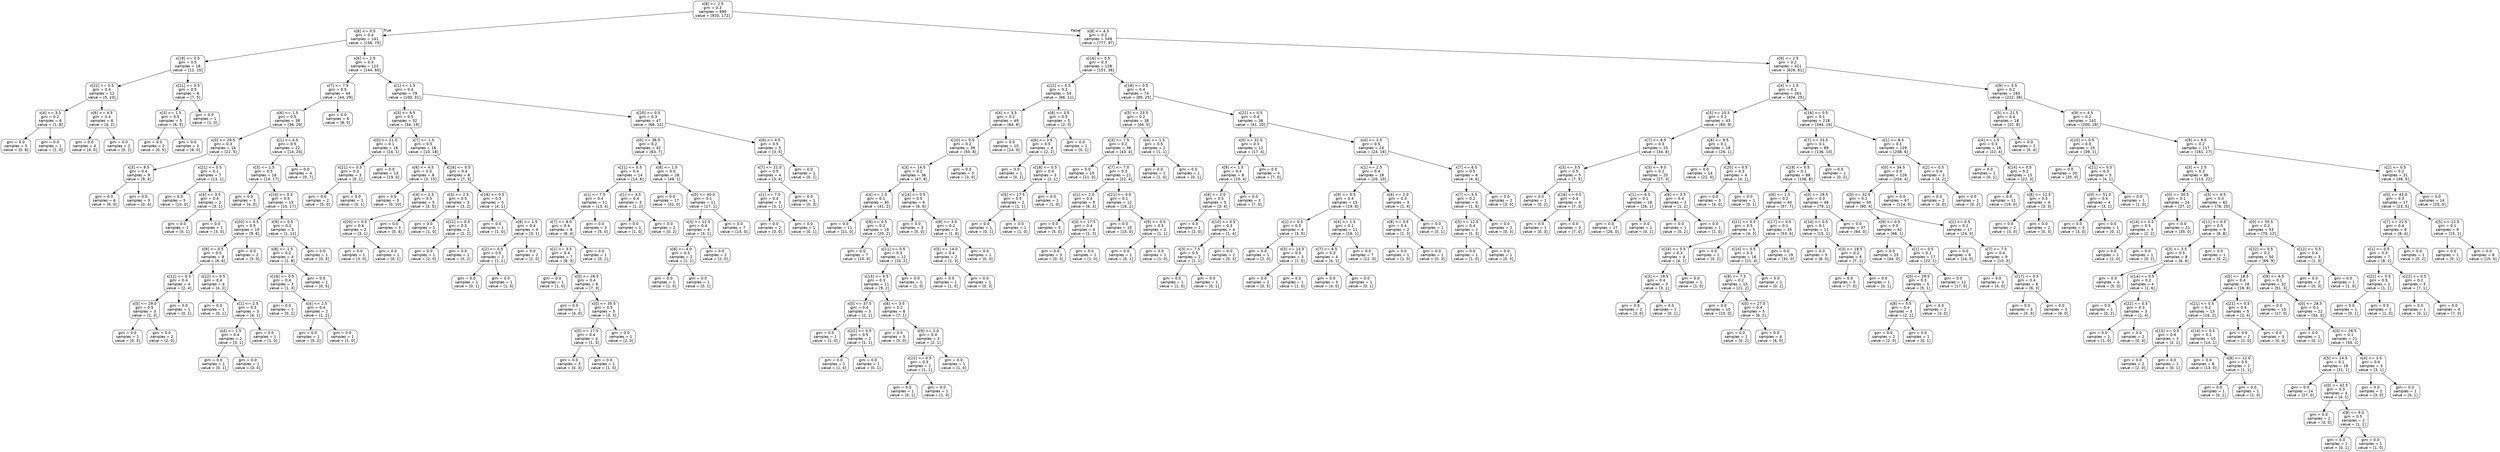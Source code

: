 digraph Tree {
node [shape=box, style="rounded", color="black", fontname="helvetica"] ;
edge [fontname="helvetica"] ;
0 [label="x[8] <= 2.5\ngini = 0.3\nsamples = 690\nvalue = [933, 172]"] ;
1 [label="x[8] <= 0.5\ngini = 0.4\nsamples = 141\nvalue = [156, 75]"] ;
0 -> 1 [labeldistance=2.5, labelangle=45, headlabel="True"] ;
2 [label="x[19] <= 0.5\ngini = 0.5\nsamples = 18\nvalue = [12, 15]"] ;
1 -> 2 ;
3 [label="x[22] <= 0.5\ngini = 0.4\nsamples = 12\nvalue = [5, 10]"] ;
2 -> 3 ;
4 [label="x[4] <= 3.5\ngini = 0.2\nsamples = 6\nvalue = [1, 8]"] ;
3 -> 4 ;
5 [label="gini = 0.0\nsamples = 5\nvalue = [0, 8]"] ;
4 -> 5 ;
6 [label="gini = 0.0\nsamples = 1\nvalue = [1, 0]"] ;
4 -> 6 ;
7 [label="x[6] <= 4.5\ngini = 0.4\nsamples = 6\nvalue = [4, 2]"] ;
3 -> 7 ;
8 [label="gini = 0.0\nsamples = 4\nvalue = [4, 0]"] ;
7 -> 8 ;
9 [label="gini = 0.0\nsamples = 2\nvalue = [0, 2]"] ;
7 -> 9 ;
10 [label="x[11] <= 0.5\ngini = 0.5\nsamples = 6\nvalue = [7, 5]"] ;
2 -> 10 ;
11 [label="x[3] <= 1.5\ngini = 0.5\nsamples = 5\nvalue = [6, 5]"] ;
10 -> 11 ;
12 [label="gini = 0.0\nsamples = 2\nvalue = [0, 5]"] ;
11 -> 12 ;
13 [label="gini = 0.0\nsamples = 3\nvalue = [6, 0]"] ;
11 -> 13 ;
14 [label="gini = 0.0\nsamples = 1\nvalue = [1, 0]"] ;
10 -> 14 ;
15 [label="x[6] <= 2.5\ngini = 0.4\nsamples = 123\nvalue = [144, 60]"] ;
1 -> 15 ;
16 [label="x[7] <= 7.5\ngini = 0.5\nsamples = 44\nvalue = [44, 29]"] ;
15 -> 16 ;
17 [label="x[6] <= 1.5\ngini = 0.5\nsamples = 38\nvalue = [36, 29]"] ;
16 -> 17 ;
18 [label="x[0] <= 29.5\ngini = 0.3\nsamples = 16\nvalue = [22, 5]"] ;
17 -> 18 ;
19 [label="x[3] <= 9.5\ngini = 0.4\nsamples = 9\nvalue = [9, 4]"] ;
18 -> 19 ;
20 [label="gini = 0.0\nsamples = 6\nvalue = [9, 0]"] ;
19 -> 20 ;
21 [label="gini = 0.0\nsamples = 3\nvalue = [0, 4]"] ;
19 -> 21 ;
22 [label="x[21] <= 0.5\ngini = 0.1\nsamples = 7\nvalue = [13, 1]"] ;
18 -> 22 ;
23 [label="gini = 0.0\nsamples = 5\nvalue = [10, 0]"] ;
22 -> 23 ;
24 [label="x[4] <= 3.5\ngini = 0.4\nsamples = 2\nvalue = [3, 1]"] ;
22 -> 24 ;
25 [label="gini = 0.0\nsamples = 1\nvalue = [0, 1]"] ;
24 -> 25 ;
26 [label="gini = 0.0\nsamples = 1\nvalue = [3, 0]"] ;
24 -> 26 ;
27 [label="x[1] <= 4.5\ngini = 0.5\nsamples = 22\nvalue = [14, 24]"] ;
17 -> 27 ;
28 [label="x[3] <= 1.5\ngini = 0.5\nsamples = 18\nvalue = [14, 17]"] ;
27 -> 28 ;
29 [label="gini = 0.0\nsamples = 3\nvalue = [4, 0]"] ;
28 -> 29 ;
30 [label="x[14] <= 0.5\ngini = 0.5\nsamples = 15\nvalue = [10, 17]"] ;
28 -> 30 ;
31 [label="x[20] <= 0.5\ngini = 0.5\nsamples = 10\nvalue = [9, 6]"] ;
30 -> 31 ;
32 [label="x[9] <= 0.5\ngini = 0.5\nsamples = 8\nvalue = [6, 6]"] ;
31 -> 32 ;
33 [label="x[12] <= 0.5\ngini = 0.4\nsamples = 4\nvalue = [2, 4]"] ;
32 -> 33 ;
34 [label="x[0] <= 29.0\ngini = 0.5\nsamples = 3\nvalue = [2, 3]"] ;
33 -> 34 ;
35 [label="gini = 0.0\nsamples = 1\nvalue = [0, 3]"] ;
34 -> 35 ;
36 [label="gini = 0.0\nsamples = 2\nvalue = [2, 0]"] ;
34 -> 36 ;
37 [label="gini = 0.0\nsamples = 1\nvalue = [0, 1]"] ;
33 -> 37 ;
38 [label="x[22] <= 0.5\ngini = 0.4\nsamples = 4\nvalue = [4, 2]"] ;
32 -> 38 ;
39 [label="gini = 0.0\nsamples = 1\nvalue = [0, 1]"] ;
38 -> 39 ;
40 [label="x[1] <= 2.5\ngini = 0.3\nsamples = 3\nvalue = [4, 1]"] ;
38 -> 40 ;
41 [label="x[4] <= 1.5\ngini = 0.4\nsamples = 2\nvalue = [3, 1]"] ;
40 -> 41 ;
42 [label="gini = 0.0\nsamples = 1\nvalue = [0, 1]"] ;
41 -> 42 ;
43 [label="gini = 0.0\nsamples = 1\nvalue = [3, 0]"] ;
41 -> 43 ;
44 [label="gini = 0.0\nsamples = 1\nvalue = [1, 0]"] ;
40 -> 44 ;
45 [label="gini = 0.0\nsamples = 2\nvalue = [3, 0]"] ;
31 -> 45 ;
46 [label="x[9] <= 0.5\ngini = 0.2\nsamples = 5\nvalue = [1, 11]"] ;
30 -> 46 ;
47 [label="x[8] <= 1.5\ngini = 0.2\nsamples = 4\nvalue = [1, 8]"] ;
46 -> 47 ;
48 [label="x[16] <= 0.5\ngini = 0.4\nsamples = 3\nvalue = [1, 3]"] ;
47 -> 48 ;
49 [label="gini = 0.0\nsamples = 1\nvalue = [0, 1]"] ;
48 -> 49 ;
50 [label="x[4] <= 2.5\ngini = 0.4\nsamples = 2\nvalue = [1, 2]"] ;
48 -> 50 ;
51 [label="gini = 0.0\nsamples = 1\nvalue = [0, 2]"] ;
50 -> 51 ;
52 [label="gini = 0.0\nsamples = 1\nvalue = [1, 0]"] ;
50 -> 52 ;
53 [label="gini = 0.0\nsamples = 1\nvalue = [0, 5]"] ;
47 -> 53 ;
54 [label="gini = 0.0\nsamples = 1\nvalue = [0, 3]"] ;
46 -> 54 ;
55 [label="gini = 0.0\nsamples = 4\nvalue = [0, 7]"] ;
27 -> 55 ;
56 [label="gini = 0.0\nsamples = 6\nvalue = [8, 0]"] ;
16 -> 56 ;
57 [label="x[1] <= 1.5\ngini = 0.4\nsamples = 79\nvalue = [100, 31]"] ;
15 -> 57 ;
58 [label="x[3] <= 9.5\ngini = 0.5\nsamples = 32\nvalue = [34, 19]"] ;
57 -> 58 ;
59 [label="x[0] <= 21.0\ngini = 0.1\nsamples = 16\nvalue = [24, 1]"] ;
58 -> 59 ;
60 [label="x[21] <= 0.5\ngini = 0.3\nsamples = 3\nvalue = [5, 1]"] ;
59 -> 60 ;
61 [label="gini = 0.0\nsamples = 2\nvalue = [5, 0]"] ;
60 -> 61 ;
62 [label="gini = 0.0\nsamples = 1\nvalue = [0, 1]"] ;
60 -> 62 ;
63 [label="gini = 0.0\nsamples = 13\nvalue = [19, 0]"] ;
59 -> 63 ;
64 [label="x[7] <= 1.5\ngini = 0.5\nsamples = 16\nvalue = [10, 18]"] ;
58 -> 64 ;
65 [label="x[6] <= 4.5\ngini = 0.3\nsamples = 8\nvalue = [3, 15]"] ;
64 -> 65 ;
66 [label="gini = 0.0\nsamples = 3\nvalue = [0, 10]"] ;
65 -> 66 ;
67 [label="x[4] <= 2.5\ngini = 0.5\nsamples = 5\nvalue = [3, 5]"] ;
65 -> 67 ;
68 [label="x[20] <= 0.5\ngini = 0.4\nsamples = 2\nvalue = [3, 1]"] ;
67 -> 68 ;
69 [label="gini = 0.0\nsamples = 1\nvalue = [3, 0]"] ;
68 -> 69 ;
70 [label="gini = 0.0\nsamples = 1\nvalue = [0, 1]"] ;
68 -> 70 ;
71 [label="gini = 0.0\nsamples = 3\nvalue = [0, 4]"] ;
67 -> 71 ;
72 [label="x[16] <= 0.5\ngini = 0.4\nsamples = 8\nvalue = [7, 3]"] ;
64 -> 72 ;
73 [label="x[4] <= 2.5\ngini = 0.5\nsamples = 3\nvalue = [3, 2]"] ;
72 -> 73 ;
74 [label="gini = 0.0\nsamples = 1\nvalue = [1, 0]"] ;
73 -> 74 ;
75 [label="x[21] <= 0.5\ngini = 0.5\nsamples = 2\nvalue = [2, 2]"] ;
73 -> 75 ;
76 [label="gini = 0.0\nsamples = 1\nvalue = [2, 0]"] ;
75 -> 76 ;
77 [label="gini = 0.0\nsamples = 1\nvalue = [0, 2]"] ;
75 -> 77 ;
78 [label="x[18] <= 0.5\ngini = 0.3\nsamples = 5\nvalue = [4, 1]"] ;
72 -> 78 ;
79 [label="gini = 0.0\nsamples = 1\nvalue = [1, 0]"] ;
78 -> 79 ;
80 [label="x[8] <= 1.5\ngini = 0.4\nsamples = 4\nvalue = [3, 1]"] ;
78 -> 80 ;
81 [label="x[2] <= 0.5\ngini = 0.5\nsamples = 2\nvalue = [1, 1]"] ;
80 -> 81 ;
82 [label="gini = 0.0\nsamples = 1\nvalue = [0, 1]"] ;
81 -> 82 ;
83 [label="gini = 0.0\nsamples = 1\nvalue = [1, 0]"] ;
81 -> 83 ;
84 [label="gini = 0.0\nsamples = 2\nvalue = [2, 0]"] ;
80 -> 84 ;
85 [label="x[20] <= 0.5\ngini = 0.3\nsamples = 47\nvalue = [66, 12]"] ;
57 -> 85 ;
86 [label="x[0] <= 36.5\ngini = 0.2\nsamples = 42\nvalue = [63, 7]"] ;
85 -> 86 ;
87 [label="x[21] <= 0.5\ngini = 0.4\nsamples = 14\nvalue = [14, 6]"] ;
86 -> 87 ;
88 [label="x[1] <= 7.5\ngini = 0.4\nsamples = 11\nvalue = [13, 4]"] ;
87 -> 88 ;
89 [label="x[7] <= 8.0\ngini = 0.4\nsamples = 8\nvalue = [8, 4]"] ;
88 -> 89 ;
90 [label="x[1] <= 3.5\ngini = 0.4\nsamples = 7\nvalue = [8, 3]"] ;
89 -> 90 ;
91 [label="gini = 0.0\nsamples = 1\nvalue = [1, 0]"] ;
90 -> 91 ;
92 [label="x[0] <= 26.5\ngini = 0.4\nsamples = 6\nvalue = [7, 3]"] ;
90 -> 92 ;
93 [label="gini = 0.0\nsamples = 1\nvalue = [4, 0]"] ;
92 -> 93 ;
94 [label="x[0] <= 35.5\ngini = 0.5\nsamples = 5\nvalue = [3, 3]"] ;
92 -> 94 ;
95 [label="x[5] <= 17.5\ngini = 0.4\nsamples = 4\nvalue = [1, 3]"] ;
94 -> 95 ;
96 [label="gini = 0.0\nsamples = 3\nvalue = [0, 3]"] ;
95 -> 96 ;
97 [label="gini = 0.0\nsamples = 1\nvalue = [1, 0]"] ;
95 -> 97 ;
98 [label="gini = 0.0\nsamples = 1\nvalue = [2, 0]"] ;
94 -> 98 ;
99 [label="gini = 0.0\nsamples = 1\nvalue = [0, 1]"] ;
89 -> 99 ;
100 [label="gini = 0.0\nsamples = 3\nvalue = [5, 0]"] ;
88 -> 100 ;
101 [label="x[1] <= 4.5\ngini = 0.4\nsamples = 3\nvalue = [1, 2]"] ;
87 -> 101 ;
102 [label="gini = 0.0\nsamples = 1\nvalue = [1, 0]"] ;
101 -> 102 ;
103 [label="gini = 0.0\nsamples = 2\nvalue = [0, 2]"] ;
101 -> 103 ;
104 [label="x[8] <= 1.5\ngini = 0.0\nsamples = 28\nvalue = [49, 1]"] ;
86 -> 104 ;
105 [label="gini = 0.0\nsamples = 17\nvalue = [32, 0]"] ;
104 -> 105 ;
106 [label="x[0] <= 40.0\ngini = 0.1\nsamples = 11\nvalue = [17, 1]"] ;
104 -> 106 ;
107 [label="x[3] <= 12.5\ngini = 0.4\nsamples = 4\nvalue = [3, 1]"] ;
106 -> 107 ;
108 [label="x[6] <= 4.0\ngini = 0.5\nsamples = 2\nvalue = [1, 1]"] ;
107 -> 108 ;
109 [label="gini = 0.0\nsamples = 1\nvalue = [1, 0]"] ;
108 -> 109 ;
110 [label="gini = 0.0\nsamples = 1\nvalue = [0, 1]"] ;
108 -> 110 ;
111 [label="gini = 0.0\nsamples = 2\nvalue = [2, 0]"] ;
107 -> 111 ;
112 [label="gini = 0.0\nsamples = 7\nvalue = [14, 0]"] ;
106 -> 112 ;
113 [label="x[6] <= 4.5\ngini = 0.5\nsamples = 5\nvalue = [3, 5]"] ;
85 -> 113 ;
114 [label="x[7] <= 21.0\ngini = 0.5\nsamples = 4\nvalue = [3, 4]"] ;
113 -> 114 ;
115 [label="x[1] <= 7.0\ngini = 0.4\nsamples = 3\nvalue = [3, 1]"] ;
114 -> 115 ;
116 [label="gini = 0.0\nsamples = 2\nvalue = [3, 0]"] ;
115 -> 116 ;
117 [label="gini = 0.0\nsamples = 1\nvalue = [0, 1]"] ;
115 -> 117 ;
118 [label="gini = 0.0\nsamples = 1\nvalue = [0, 3]"] ;
114 -> 118 ;
119 [label="gini = 0.0\nsamples = 1\nvalue = [0, 1]"] ;
113 -> 119 ;
120 [label="x[8] <= 4.5\ngini = 0.2\nsamples = 549\nvalue = [777, 97]"] ;
0 -> 120 [labeldistance=2.5, labelangle=-45, headlabel="False"] ;
121 [label="x[16] <= 0.5\ngini = 0.3\nsamples = 128\nvalue = [151, 36]"] ;
120 -> 121 ;
122 [label="x[12] <= 0.5\ngini = 0.2\nsamples = 54\nvalue = [66, 11]"] ;
121 -> 122 ;
123 [label="x[4] <= 3.5\ngini = 0.2\nsamples = 49\nvalue = [64, 8]"] ;
122 -> 123 ;
124 [label="x[10] <= 0.5\ngini = 0.2\nsamples = 39\nvalue = [50, 8]"] ;
123 -> 124 ;
125 [label="x[3] <= 14.5\ngini = 0.2\nsamples = 36\nvalue = [47, 8]"] ;
124 -> 125 ;
126 [label="x[4] <= 1.5\ngini = 0.1\nsamples = 30\nvalue = [41, 2]"] ;
125 -> 126 ;
127 [label="gini = 0.0\nsamples = 11\nvalue = [21, 0]"] ;
126 -> 127 ;
128 [label="x[9] <= 0.5\ngini = 0.2\nsamples = 19\nvalue = [20, 2]"] ;
126 -> 128 ;
129 [label="gini = 0.0\nsamples = 7\nvalue = [10, 0]"] ;
128 -> 129 ;
130 [label="x[11] <= 0.5\ngini = 0.3\nsamples = 12\nvalue = [10, 2]"] ;
128 -> 130 ;
131 [label="x[13] <= 0.5\ngini = 0.3\nsamples = 11\nvalue = [9, 2]"] ;
130 -> 131 ;
132 [label="x[0] <= 37.5\ngini = 0.4\nsamples = 3\nvalue = [2, 1]"] ;
131 -> 132 ;
133 [label="gini = 0.0\nsamples = 1\nvalue = [1, 0]"] ;
132 -> 133 ;
134 [label="x[22] <= 0.5\ngini = 0.5\nsamples = 2\nvalue = [1, 1]"] ;
132 -> 134 ;
135 [label="gini = 0.0\nsamples = 1\nvalue = [1, 0]"] ;
134 -> 135 ;
136 [label="gini = 0.0\nsamples = 1\nvalue = [0, 1]"] ;
134 -> 136 ;
137 [label="x[6] <= 3.5\ngini = 0.2\nsamples = 8\nvalue = [7, 1]"] ;
131 -> 137 ;
138 [label="gini = 0.0\nsamples = 5\nvalue = [5, 0]"] ;
137 -> 138 ;
139 [label="x[9] <= 2.0\ngini = 0.4\nsamples = 3\nvalue = [2, 1]"] ;
137 -> 139 ;
140 [label="x[22] <= 0.5\ngini = 0.5\nsamples = 2\nvalue = [1, 1]"] ;
139 -> 140 ;
141 [label="gini = 0.0\nsamples = 1\nvalue = [0, 1]"] ;
140 -> 141 ;
142 [label="gini = 0.0\nsamples = 1\nvalue = [1, 0]"] ;
140 -> 142 ;
143 [label="gini = 0.0\nsamples = 1\nvalue = [1, 0]"] ;
139 -> 143 ;
144 [label="gini = 0.0\nsamples = 1\nvalue = [1, 0]"] ;
130 -> 144 ;
145 [label="x[14] <= 0.5\ngini = 0.5\nsamples = 6\nvalue = [6, 6]"] ;
125 -> 145 ;
146 [label="gini = 0.0\nsamples = 3\nvalue = [5, 0]"] ;
145 -> 146 ;
147 [label="x[8] <= 3.5\ngini = 0.2\nsamples = 3\nvalue = [1, 6]"] ;
145 -> 147 ;
148 [label="x[5] <= 14.0\ngini = 0.4\nsamples = 2\nvalue = [1, 3]"] ;
147 -> 148 ;
149 [label="gini = 0.0\nsamples = 1\nvalue = [1, 0]"] ;
148 -> 149 ;
150 [label="gini = 0.0\nsamples = 1\nvalue = [0, 3]"] ;
148 -> 150 ;
151 [label="gini = 0.0\nsamples = 1\nvalue = [0, 3]"] ;
147 -> 151 ;
152 [label="gini = 0.0\nsamples = 3\nvalue = [3, 0]"] ;
124 -> 152 ;
153 [label="gini = 0.0\nsamples = 10\nvalue = [14, 0]"] ;
123 -> 153 ;
154 [label="x[8] <= 3.5\ngini = 0.5\nsamples = 5\nvalue = [2, 3]"] ;
122 -> 154 ;
155 [label="x[6] <= 3.5\ngini = 0.5\nsamples = 4\nvalue = [2, 2]"] ;
154 -> 155 ;
156 [label="gini = 0.0\nsamples = 1\nvalue = [0, 1]"] ;
155 -> 156 ;
157 [label="x[18] <= 0.5\ngini = 0.4\nsamples = 3\nvalue = [2, 1]"] ;
155 -> 157 ;
158 [label="x[5] <= 17.5\ngini = 0.5\nsamples = 2\nvalue = [1, 1]"] ;
157 -> 158 ;
159 [label="gini = 0.0\nsamples = 1\nvalue = [0, 1]"] ;
158 -> 159 ;
160 [label="gini = 0.0\nsamples = 1\nvalue = [1, 0]"] ;
158 -> 160 ;
161 [label="gini = 0.0\nsamples = 1\nvalue = [1, 0]"] ;
157 -> 161 ;
162 [label="gini = 0.0\nsamples = 1\nvalue = [0, 1]"] ;
154 -> 162 ;
163 [label="x[18] <= 0.5\ngini = 0.4\nsamples = 74\nvalue = [85, 25]"] ;
121 -> 163 ;
164 [label="x[5] <= 23.0\ngini = 0.2\nsamples = 38\nvalue = [44, 5]"] ;
163 -> 164 ;
165 [label="x[3] <= 7.5\ngini = 0.2\nsamples = 36\nvalue = [43, 4]"] ;
164 -> 165 ;
166 [label="gini = 0.0\nsamples = 15\nvalue = [21, 0]"] ;
165 -> 166 ;
167 [label="x[7] <= 7.0\ngini = 0.3\nsamples = 21\nvalue = [22, 4]"] ;
165 -> 167 ;
168 [label="x[1] <= 2.0\ngini = 0.4\nsamples = 9\nvalue = [6, 3]"] ;
167 -> 168 ;
169 [label="gini = 0.0\nsamples = 5\nvalue = [5, 0]"] ;
168 -> 169 ;
170 [label="x[3] <= 17.5\ngini = 0.4\nsamples = 4\nvalue = [1, 3]"] ;
168 -> 170 ;
171 [label="gini = 0.0\nsamples = 3\nvalue = [0, 3]"] ;
170 -> 171 ;
172 [label="gini = 0.0\nsamples = 1\nvalue = [1, 0]"] ;
170 -> 172 ;
173 [label="x[21] <= 0.5\ngini = 0.1\nsamples = 12\nvalue = [16, 1]"] ;
167 -> 173 ;
174 [label="gini = 0.0\nsamples = 10\nvalue = [15, 0]"] ;
173 -> 174 ;
175 [label="x[9] <= 0.5\ngini = 0.5\nsamples = 2\nvalue = [1, 1]"] ;
173 -> 175 ;
176 [label="gini = 0.0\nsamples = 1\nvalue = [0, 1]"] ;
175 -> 176 ;
177 [label="gini = 0.0\nsamples = 1\nvalue = [1, 0]"] ;
175 -> 177 ;
178 [label="x[4] <= 1.5\ngini = 0.5\nsamples = 2\nvalue = [1, 1]"] ;
164 -> 178 ;
179 [label="gini = 0.0\nsamples = 1\nvalue = [1, 0]"] ;
178 -> 179 ;
180 [label="gini = 0.0\nsamples = 1\nvalue = [0, 1]"] ;
178 -> 180 ;
181 [label="x[22] <= 0.5\ngini = 0.4\nsamples = 36\nvalue = [41, 20]"] ;
163 -> 181 ;
182 [label="x[0] <= 32.5\ngini = 0.3\nsamples = 12\nvalue = [17, 4]"] ;
181 -> 182 ;
183 [label="x[9] <= 1.5\ngini = 0.4\nsamples = 8\nvalue = [10, 4]"] ;
182 -> 183 ;
184 [label="x[6] <= 2.0\ngini = 0.5\nsamples = 5\nvalue = [3, 4]"] ;
183 -> 184 ;
185 [label="gini = 0.0\nsamples = 1\nvalue = [2, 0]"] ;
184 -> 185 ;
186 [label="x[10] <= 0.5\ngini = 0.3\nsamples = 4\nvalue = [1, 4]"] ;
184 -> 186 ;
187 [label="x[3] <= 7.5\ngini = 0.5\nsamples = 2\nvalue = [1, 1]"] ;
186 -> 187 ;
188 [label="gini = 0.0\nsamples = 1\nvalue = [1, 0]"] ;
187 -> 188 ;
189 [label="gini = 0.0\nsamples = 1\nvalue = [0, 1]"] ;
187 -> 189 ;
190 [label="gini = 0.0\nsamples = 2\nvalue = [0, 3]"] ;
186 -> 190 ;
191 [label="gini = 0.0\nsamples = 3\nvalue = [7, 0]"] ;
183 -> 191 ;
192 [label="gini = 0.0\nsamples = 4\nvalue = [7, 0]"] ;
182 -> 192 ;
193 [label="x[4] <= 3.5\ngini = 0.5\nsamples = 24\nvalue = [24, 16]"] ;
181 -> 193 ;
194 [label="x[1] <= 2.5\ngini = 0.4\nsamples = 18\nvalue = [20, 10]"] ;
193 -> 194 ;
195 [label="x[9] <= 0.5\ngini = 0.4\nsamples = 15\nvalue = [19, 6]"] ;
194 -> 195 ;
196 [label="x[2] <= 0.5\ngini = 0.5\nsamples = 4\nvalue = [3, 5]"] ;
195 -> 196 ;
197 [label="gini = 0.0\nsamples = 1\nvalue = [2, 0]"] ;
196 -> 197 ;
198 [label="x[5] <= 14.5\ngini = 0.3\nsamples = 3\nvalue = [1, 5]"] ;
196 -> 198 ;
199 [label="gini = 0.0\nsamples = 2\nvalue = [0, 5]"] ;
198 -> 199 ;
200 [label="gini = 0.0\nsamples = 1\nvalue = [1, 0]"] ;
198 -> 200 ;
201 [label="x[4] <= 1.5\ngini = 0.1\nsamples = 11\nvalue = [16, 1]"] ;
195 -> 201 ;
202 [label="x[7] <= 6.5\ngini = 0.3\nsamples = 4\nvalue = [4, 1]"] ;
201 -> 202 ;
203 [label="gini = 0.0\nsamples = 3\nvalue = [4, 0]"] ;
202 -> 203 ;
204 [label="gini = 0.0\nsamples = 1\nvalue = [0, 1]"] ;
202 -> 204 ;
205 [label="gini = 0.0\nsamples = 7\nvalue = [12, 0]"] ;
201 -> 205 ;
206 [label="x[4] <= 2.0\ngini = 0.3\nsamples = 3\nvalue = [1, 4]"] ;
194 -> 206 ;
207 [label="x[8] <= 3.5\ngini = 0.4\nsamples = 2\nvalue = [1, 3]"] ;
206 -> 207 ;
208 [label="gini = 0.0\nsamples = 1\nvalue = [1, 0]"] ;
207 -> 208 ;
209 [label="gini = 0.0\nsamples = 1\nvalue = [0, 3]"] ;
207 -> 209 ;
210 [label="gini = 0.0\nsamples = 1\nvalue = [0, 1]"] ;
206 -> 210 ;
211 [label="x[7] <= 6.5\ngini = 0.5\nsamples = 6\nvalue = [4, 6]"] ;
193 -> 211 ;
212 [label="x[7] <= 4.5\ngini = 0.2\nsamples = 4\nvalue = [1, 6]"] ;
211 -> 212 ;
213 [label="x[5] <= 12.5\ngini = 0.4\nsamples = 2\nvalue = [1, 3]"] ;
212 -> 213 ;
214 [label="gini = 0.0\nsamples = 1\nvalue = [1, 0]"] ;
213 -> 214 ;
215 [label="gini = 0.0\nsamples = 1\nvalue = [0, 3]"] ;
213 -> 215 ;
216 [label="gini = 0.0\nsamples = 2\nvalue = [0, 3]"] ;
212 -> 216 ;
217 [label="gini = 0.0\nsamples = 2\nvalue = [3, 0]"] ;
211 -> 217 ;
218 [label="x[9] <= 2.5\ngini = 0.2\nsamples = 421\nvalue = [626, 61]"] ;
120 -> 218 ;
219 [label="x[4] <= 1.5\ngini = 0.1\nsamples = 261\nvalue = [404, 25]"] ;
218 -> 219 ;
220 [label="x[3] <= 10.5\ngini = 0.2\nsamples = 43\nvalue = [60, 9]"] ;
219 -> 220 ;
221 [label="x[7] <= 8.5\ngini = 0.3\nsamples = 25\nvalue = [34, 8]"] ;
220 -> 221 ;
222 [label="x[3] <= 3.5\ngini = 0.5\nsamples = 5\nvalue = [7, 5]"] ;
221 -> 222 ;
223 [label="gini = 0.0\nsamples = 1\nvalue = [0, 2]"] ;
222 -> 223 ;
224 [label="x[16] <= 0.5\ngini = 0.4\nsamples = 4\nvalue = [7, 3]"] ;
222 -> 224 ;
225 [label="gini = 0.0\nsamples = 1\nvalue = [0, 3]"] ;
224 -> 225 ;
226 [label="gini = 0.0\nsamples = 3\nvalue = [7, 0]"] ;
224 -> 226 ;
227 [label="x[3] <= 9.0\ngini = 0.2\nsamples = 20\nvalue = [27, 3]"] ;
221 -> 227 ;
228 [label="x[1] <= 6.0\ngini = 0.1\nsamples = 18\nvalue = [26, 1]"] ;
227 -> 228 ;
229 [label="gini = 0.0\nsamples = 17\nvalue = [26, 0]"] ;
228 -> 229 ;
230 [label="gini = 0.0\nsamples = 1\nvalue = [0, 1]"] ;
228 -> 230 ;
231 [label="x[6] <= 3.5\ngini = 0.4\nsamples = 2\nvalue = [1, 2]"] ;
227 -> 231 ;
232 [label="gini = 0.0\nsamples = 1\nvalue = [0, 2]"] ;
231 -> 232 ;
233 [label="gini = 0.0\nsamples = 1\nvalue = [1, 0]"] ;
231 -> 233 ;
234 [label="x[8] <= 9.5\ngini = 0.1\nsamples = 18\nvalue = [26, 1]"] ;
220 -> 234 ;
235 [label="gini = 0.0\nsamples = 14\nvalue = [22, 0]"] ;
234 -> 235 ;
236 [label="x[20] <= 0.5\ngini = 0.3\nsamples = 4\nvalue = [4, 1]"] ;
234 -> 236 ;
237 [label="gini = 0.0\nsamples = 3\nvalue = [4, 0]"] ;
236 -> 237 ;
238 [label="gini = 0.0\nsamples = 1\nvalue = [0, 1]"] ;
236 -> 238 ;
239 [label="x[16] <= 0.5\ngini = 0.1\nsamples = 218\nvalue = [344, 16]"] ;
219 -> 239 ;
240 [label="x[7] <= 33.5\ngini = 0.1\nsamples = 89\nvalue = [136, 10]"] ;
239 -> 240 ;
241 [label="x[19] <= 0.5\ngini = 0.1\nsamples = 88\nvalue = [136, 8]"] ;
240 -> 241 ;
242 [label="x[6] <= 1.5\ngini = 0.2\nsamples = 40\nvalue = [57, 7]"] ;
241 -> 242 ;
243 [label="x[21] <= 0.5\ngini = 0.5\nsamples = 5\nvalue = [4, 3]"] ;
242 -> 243 ;
244 [label="x[14] <= 0.5\ngini = 0.3\nsamples = 4\nvalue = [4, 1]"] ;
243 -> 244 ;
245 [label="x[3] <= 19.5\ngini = 0.4\nsamples = 3\nvalue = [3, 1]"] ;
244 -> 245 ;
246 [label="gini = 0.0\nsamples = 2\nvalue = [3, 0]"] ;
245 -> 246 ;
247 [label="gini = 0.0\nsamples = 1\nvalue = [0, 1]"] ;
245 -> 247 ;
248 [label="gini = 0.0\nsamples = 1\nvalue = [1, 0]"] ;
244 -> 248 ;
249 [label="gini = 0.0\nsamples = 1\nvalue = [0, 2]"] ;
243 -> 249 ;
250 [label="x[17] <= 0.5\ngini = 0.1\nsamples = 35\nvalue = [53, 4]"] ;
242 -> 250 ;
251 [label="x[14] <= 0.5\ngini = 0.3\nsamples = 16\nvalue = [21, 4]"] ;
250 -> 251 ;
252 [label="x[8] <= 7.5\ngini = 0.2\nsamples = 15\nvalue = [21, 2]"] ;
251 -> 252 ;
253 [label="gini = 0.0\nsamples = 10\nvalue = [15, 0]"] ;
252 -> 253 ;
254 [label="x[0] <= 27.5\ngini = 0.4\nsamples = 5\nvalue = [6, 2]"] ;
252 -> 254 ;
255 [label="gini = 0.0\nsamples = 1\nvalue = [0, 2]"] ;
254 -> 255 ;
256 [label="gini = 0.0\nsamples = 4\nvalue = [6, 0]"] ;
254 -> 256 ;
257 [label="gini = 0.0\nsamples = 1\nvalue = [0, 2]"] ;
251 -> 257 ;
258 [label="gini = 0.0\nsamples = 19\nvalue = [32, 0]"] ;
250 -> 258 ;
259 [label="x[0] <= 29.5\ngini = 0.0\nsamples = 48\nvalue = [79, 1]"] ;
241 -> 259 ;
260 [label="x[14] <= 0.5\ngini = 0.1\nsamples = 11\nvalue = [15, 1]"] ;
259 -> 260 ;
261 [label="gini = 0.0\nsamples = 5\nvalue = [8, 0]"] ;
260 -> 261 ;
262 [label="x[3] <= 18.5\ngini = 0.2\nsamples = 6\nvalue = [7, 1]"] ;
260 -> 262 ;
263 [label="gini = 0.0\nsamples = 5\nvalue = [7, 0]"] ;
262 -> 263 ;
264 [label="gini = 0.0\nsamples = 1\nvalue = [0, 1]"] ;
262 -> 264 ;
265 [label="gini = 0.0\nsamples = 37\nvalue = [64, 0]"] ;
259 -> 265 ;
266 [label="gini = 0.0\nsamples = 1\nvalue = [0, 2]"] ;
240 -> 266 ;
267 [label="x[1] <= 8.5\ngini = 0.1\nsamples = 129\nvalue = [208, 6]"] ;
239 -> 267 ;
268 [label="x[0] <= 34.5\ngini = 0.0\nsamples = 126\nvalue = [204, 4]"] ;
267 -> 268 ;
269 [label="x[0] <= 32.5\ngini = 0.1\nsamples = 59\nvalue = [90, 4]"] ;
268 -> 269 ;
270 [label="x[9] <= 0.5\ngini = 0.0\nsamples = 42\nvalue = [66, 1]"] ;
269 -> 270 ;
271 [label="gini = 0.0\nsamples = 25\nvalue = [44, 0]"] ;
270 -> 271 ;
272 [label="x[1] <= 0.5\ngini = 0.1\nsamples = 17\nvalue = [22, 1]"] ;
270 -> 272 ;
273 [label="x[0] <= 29.5\ngini = 0.3\nsamples = 5\nvalue = [5, 1]"] ;
272 -> 273 ;
274 [label="x[8] <= 5.5\ngini = 0.4\nsamples = 3\nvalue = [2, 1]"] ;
273 -> 274 ;
275 [label="gini = 0.0\nsamples = 2\nvalue = [2, 0]"] ;
274 -> 275 ;
276 [label="gini = 0.0\nsamples = 1\nvalue = [0, 1]"] ;
274 -> 276 ;
277 [label="gini = 0.0\nsamples = 2\nvalue = [3, 0]"] ;
273 -> 277 ;
278 [label="gini = 0.0\nsamples = 12\nvalue = [17, 0]"] ;
272 -> 278 ;
279 [label="x[2] <= 0.5\ngini = 0.2\nsamples = 17\nvalue = [24, 3]"] ;
269 -> 279 ;
280 [label="gini = 0.0\nsamples = 8\nvalue = [14, 0]"] ;
279 -> 280 ;
281 [label="x[7] <= 7.5\ngini = 0.4\nsamples = 9\nvalue = [10, 3]"] ;
279 -> 281 ;
282 [label="gini = 0.0\nsamples = 3\nvalue = [4, 0]"] ;
281 -> 282 ;
283 [label="x[17] <= 0.5\ngini = 0.4\nsamples = 6\nvalue = [6, 3]"] ;
281 -> 283 ;
284 [label="gini = 0.0\nsamples = 3\nvalue = [0, 3]"] ;
283 -> 284 ;
285 [label="gini = 0.0\nsamples = 3\nvalue = [6, 0]"] ;
283 -> 285 ;
286 [label="gini = 0.0\nsamples = 67\nvalue = [114, 0]"] ;
268 -> 286 ;
287 [label="x[2] <= 0.5\ngini = 0.4\nsamples = 3\nvalue = [4, 2]"] ;
267 -> 287 ;
288 [label="gini = 0.0\nsamples = 2\nvalue = [4, 0]"] ;
287 -> 288 ;
289 [label="gini = 0.0\nsamples = 1\nvalue = [0, 2]"] ;
287 -> 289 ;
290 [label="x[9] <= 3.5\ngini = 0.2\nsamples = 160\nvalue = [222, 36]"] ;
218 -> 290 ;
291 [label="x[5] <= 21.5\ngini = 0.4\nsamples = 18\nvalue = [22, 8]"] ;
290 -> 291 ;
292 [label="x[4] <= 1.5\ngini = 0.3\nsamples = 16\nvalue = [22, 4]"] ;
291 -> 292 ;
293 [label="gini = 0.0\nsamples = 1\nvalue = [0, 1]"] ;
292 -> 293 ;
294 [label="x[14] <= 0.5\ngini = 0.2\nsamples = 15\nvalue = [22, 3]"] ;
292 -> 294 ;
295 [label="gini = 0.0\nsamples = 11\nvalue = [19, 0]"] ;
294 -> 295 ;
296 [label="x[8] <= 12.5\ngini = 0.5\nsamples = 4\nvalue = [3, 3]"] ;
294 -> 296 ;
297 [label="gini = 0.0\nsamples = 2\nvalue = [3, 0]"] ;
296 -> 297 ;
298 [label="gini = 0.0\nsamples = 2\nvalue = [0, 3]"] ;
296 -> 298 ;
299 [label="gini = 0.0\nsamples = 2\nvalue = [0, 4]"] ;
291 -> 299 ;
300 [label="x[9] <= 4.5\ngini = 0.2\nsamples = 142\nvalue = [200, 28]"] ;
290 -> 300 ;
301 [label="x[10] <= 0.5\ngini = 0.0\nsamples = 25\nvalue = [39, 1]"] ;
300 -> 301 ;
302 [label="gini = 0.0\nsamples = 20\nvalue = [35, 0]"] ;
301 -> 302 ;
303 [label="x[21] <= 0.5\ngini = 0.3\nsamples = 5\nvalue = [4, 1]"] ;
301 -> 303 ;
304 [label="x[0] <= 51.0\ngini = 0.4\nsamples = 4\nvalue = [3, 1]"] ;
303 -> 304 ;
305 [label="gini = 0.0\nsamples = 3\nvalue = [3, 0]"] ;
304 -> 305 ;
306 [label="gini = 0.0\nsamples = 1\nvalue = [0, 1]"] ;
304 -> 306 ;
307 [label="gini = 0.0\nsamples = 1\nvalue = [1, 0]"] ;
303 -> 307 ;
308 [label="x[9] <= 9.5\ngini = 0.2\nsamples = 117\nvalue = [161, 27]"] ;
300 -> 308 ;
309 [label="x[3] <= 2.5\ngini = 0.3\nsamples = 86\nvalue = [113, 22]"] ;
308 -> 309 ;
310 [label="x[0] <= 30.5\ngini = 0.1\nsamples = 24\nvalue = [37, 2]"] ;
309 -> 310 ;
311 [label="x[14] <= 0.5\ngini = 0.5\nsamples = 3\nvalue = [2, 2]"] ;
310 -> 311 ;
312 [label="gini = 0.0\nsamples = 2\nvalue = [2, 0]"] ;
311 -> 312 ;
313 [label="gini = 0.0\nsamples = 1\nvalue = [0, 2]"] ;
311 -> 313 ;
314 [label="gini = 0.0\nsamples = 21\nvalue = [35, 0]"] ;
310 -> 314 ;
315 [label="x[3] <= 4.5\ngini = 0.3\nsamples = 62\nvalue = [76, 20]"] ;
309 -> 315 ;
316 [label="x[11] <= 0.5\ngini = 0.5\nsamples = 9\nvalue = [6, 8]"] ;
315 -> 316 ;
317 [label="x[3] <= 3.5\ngini = 0.5\nsamples = 8\nvalue = [6, 6]"] ;
316 -> 317 ;
318 [label="gini = 0.0\nsamples = 4\nvalue = [5, 0]"] ;
317 -> 318 ;
319 [label="x[14] <= 0.5\ngini = 0.2\nsamples = 4\nvalue = [1, 6]"] ;
317 -> 319 ;
320 [label="gini = 0.0\nsamples = 1\nvalue = [0, 2]"] ;
319 -> 320 ;
321 [label="x[22] <= 0.5\ngini = 0.3\nsamples = 3\nvalue = [1, 4]"] ;
319 -> 321 ;
322 [label="gini = 0.0\nsamples = 1\nvalue = [1, 0]"] ;
321 -> 322 ;
323 [label="gini = 0.0\nsamples = 2\nvalue = [0, 4]"] ;
321 -> 323 ;
324 [label="gini = 0.0\nsamples = 1\nvalue = [0, 2]"] ;
316 -> 324 ;
325 [label="x[0] <= 55.5\ngini = 0.2\nsamples = 53\nvalue = [70, 12]"] ;
315 -> 325 ;
326 [label="x[22] <= 0.5\ngini = 0.2\nsamples = 50\nvalue = [69, 9]"] ;
325 -> 326 ;
327 [label="x[5] <= 18.5\ngini = 0.4\nsamples = 18\nvalue = [18, 6]"] ;
326 -> 327 ;
328 [label="x[21] <= 0.5\ngini = 0.2\nsamples = 13\nvalue = [16, 2]"] ;
327 -> 328 ;
329 [label="x[15] <= 0.5\ngini = 0.4\nsamples = 3\nvalue = [2, 1]"] ;
328 -> 329 ;
330 [label="gini = 0.0\nsamples = 2\nvalue = [2, 0]"] ;
329 -> 330 ;
331 [label="gini = 0.0\nsamples = 1\nvalue = [0, 1]"] ;
329 -> 331 ;
332 [label="x[14] <= 0.5\ngini = 0.1\nsamples = 10\nvalue = [14, 1]"] ;
328 -> 332 ;
333 [label="gini = 0.0\nsamples = 8\nvalue = [13, 0]"] ;
332 -> 333 ;
334 [label="x[8] <= 12.0\ngini = 0.5\nsamples = 2\nvalue = [1, 1]"] ;
332 -> 334 ;
335 [label="gini = 0.0\nsamples = 1\nvalue = [0, 1]"] ;
334 -> 335 ;
336 [label="gini = 0.0\nsamples = 1\nvalue = [1, 0]"] ;
334 -> 336 ;
337 [label="x[21] <= 0.5\ngini = 0.4\nsamples = 5\nvalue = [2, 4]"] ;
327 -> 337 ;
338 [label="gini = 0.0\nsamples = 2\nvalue = [2, 0]"] ;
337 -> 338 ;
339 [label="gini = 0.0\nsamples = 3\nvalue = [0, 4]"] ;
337 -> 339 ;
340 [label="x[9] <= 6.5\ngini = 0.1\nsamples = 32\nvalue = [51, 3]"] ;
326 -> 340 ;
341 [label="gini = 0.0\nsamples = 10\nvalue = [17, 0]"] ;
340 -> 341 ;
342 [label="x[0] <= 28.5\ngini = 0.1\nsamples = 22\nvalue = [34, 3]"] ;
340 -> 342 ;
343 [label="gini = 0.0\nsamples = 1\nvalue = [0, 1]"] ;
342 -> 343 ;
344 [label="x[3] <= 26.5\ngini = 0.1\nsamples = 21\nvalue = [34, 2]"] ;
342 -> 344 ;
345 [label="x[5] <= 14.5\ngini = 0.1\nsamples = 18\nvalue = [31, 1]"] ;
344 -> 345 ;
346 [label="gini = 0.0\nsamples = 14\nvalue = [27, 0]"] ;
345 -> 346 ;
347 [label="x[0] <= 42.5\ngini = 0.3\nsamples = 4\nvalue = [4, 1]"] ;
345 -> 347 ;
348 [label="gini = 0.0\nsamples = 2\nvalue = [3, 0]"] ;
347 -> 348 ;
349 [label="x[8] <= 9.0\ngini = 0.5\nsamples = 2\nvalue = [1, 1]"] ;
347 -> 349 ;
350 [label="gini = 0.0\nsamples = 1\nvalue = [0, 1]"] ;
349 -> 350 ;
351 [label="gini = 0.0\nsamples = 1\nvalue = [1, 0]"] ;
349 -> 351 ;
352 [label="x[4] <= 3.5\ngini = 0.4\nsamples = 3\nvalue = [3, 1]"] ;
344 -> 352 ;
353 [label="gini = 0.0\nsamples = 2\nvalue = [3, 0]"] ;
352 -> 353 ;
354 [label="gini = 0.0\nsamples = 1\nvalue = [0, 1]"] ;
352 -> 354 ;
355 [label="x[12] <= 0.5\ngini = 0.4\nsamples = 3\nvalue = [1, 3]"] ;
325 -> 355 ;
356 [label="gini = 0.0\nsamples = 2\nvalue = [0, 3]"] ;
355 -> 356 ;
357 [label="gini = 0.0\nsamples = 1\nvalue = [1, 0]"] ;
355 -> 357 ;
358 [label="x[2] <= 0.5\ngini = 0.2\nsamples = 31\nvalue = [48, 5]"] ;
308 -> 358 ;
359 [label="x[0] <= 43.0\ngini = 0.3\nsamples = 17\nvalue = [23, 5]"] ;
358 -> 359 ;
360 [label="x[7] <= 22.5\ngini = 0.4\nsamples = 8\nvalue = [8, 4]"] ;
359 -> 360 ;
361 [label="x[1] <= 0.5\ngini = 0.3\nsamples = 7\nvalue = [8, 2]"] ;
360 -> 361 ;
362 [label="x[22] <= 0.5\ngini = 0.5\nsamples = 2\nvalue = [1, 1]"] ;
361 -> 362 ;
363 [label="gini = 0.0\nsamples = 1\nvalue = [0, 1]"] ;
362 -> 363 ;
364 [label="gini = 0.0\nsamples = 1\nvalue = [1, 0]"] ;
362 -> 364 ;
365 [label="x[22] <= 0.5\ngini = 0.2\nsamples = 5\nvalue = [7, 1]"] ;
361 -> 365 ;
366 [label="gini = 0.0\nsamples = 1\nvalue = [0, 1]"] ;
365 -> 366 ;
367 [label="gini = 0.0\nsamples = 4\nvalue = [7, 0]"] ;
365 -> 367 ;
368 [label="gini = 0.0\nsamples = 1\nvalue = [0, 2]"] ;
360 -> 368 ;
369 [label="x[5] <= 12.5\ngini = 0.1\nsamples = 9\nvalue = [15, 1]"] ;
359 -> 369 ;
370 [label="gini = 0.0\nsamples = 1\nvalue = [0, 1]"] ;
369 -> 370 ;
371 [label="gini = 0.0\nsamples = 8\nvalue = [15, 0]"] ;
369 -> 371 ;
372 [label="gini = 0.0\nsamples = 14\nvalue = [25, 0]"] ;
358 -> 372 ;
}